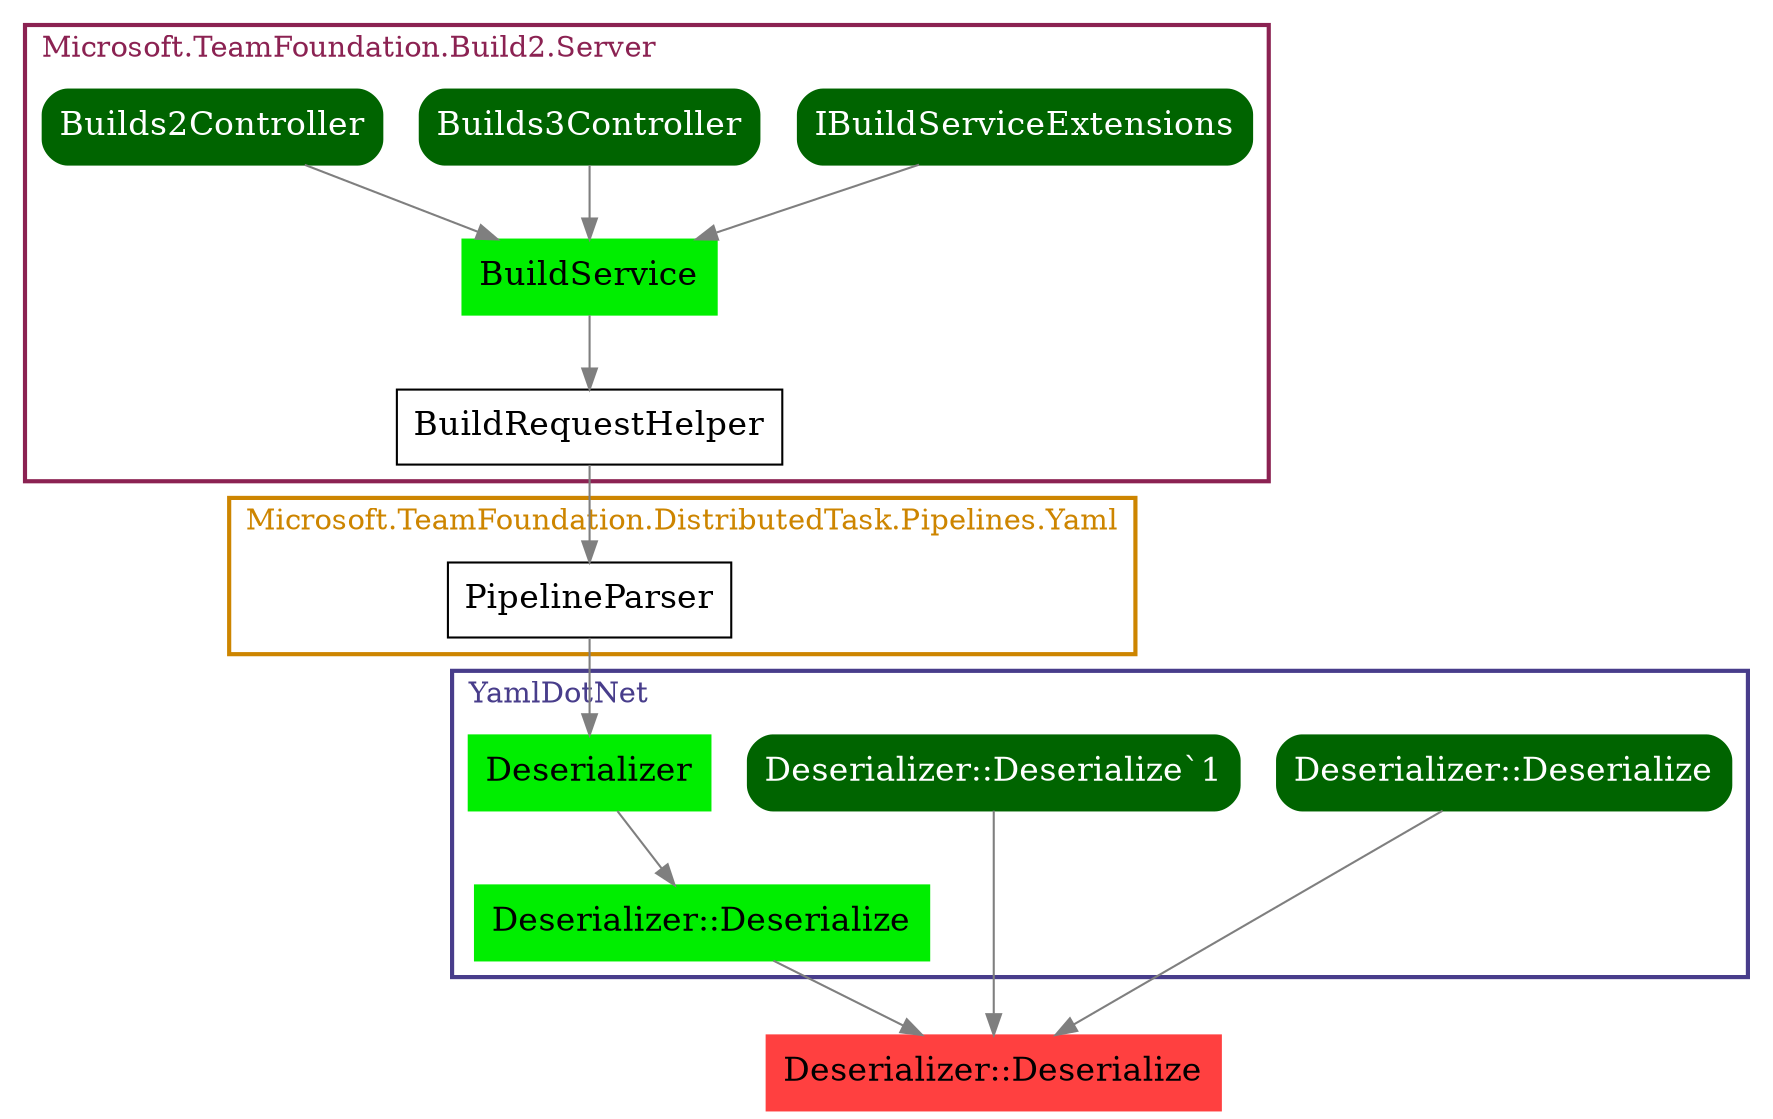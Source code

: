 digraph G {
node [fontsize = 16];
0 [label="Deserializer::Deserialize", shape="box", style="filled", fillcolor="brown1", color="brown1"];
subgraph cluster_0 {
label="YamlDotNet";
color=darkslateblue;
fontcolor=darkslateblue;
penwidth=2;
labeljust=l;
1 [label="Deserializer::Deserialize", shape="box", style="filled", fillcolor="green2", color="green2"];
2 [label="Deserializer::Deserialize`1", shape="box", style="filled, rounded", fillcolor="darkgreen", color="darkgreen", fontcolor="white"];
3 [label="Deserializer::Deserialize", shape="box", style="filled, rounded", fillcolor="darkgreen", color="darkgreen", fontcolor="white"];
4 [label="Deserializer", shape="box", style="filled", fillcolor="green2", color="green2"];
}
subgraph cluster_1 {
label="Microsoft.TeamFoundation.DistributedTask.Pipelines.Yaml";
color=orange3;
fontcolor=orange3;
penwidth=2;
labeljust=l;
5 [label="PipelineParser", shape="box"];
}
subgraph cluster_2 {
label="Microsoft.TeamFoundation.Build2.Server";
color=violetred4;
fontcolor=violetred4;
penwidth=2;
labeljust=l;
6 [label="BuildRequestHelper", shape="box"];
7 [label="BuildService", shape="box", style="filled", fillcolor="green2", color="green2"];
8 [label="IBuildServiceExtensions", shape="box", style="filled, rounded", fillcolor="darkgreen", color="darkgreen", fontcolor="white"];
9 [label="Builds3Controller", shape="box", style="filled, rounded", fillcolor="darkgreen", color="darkgreen", fontcolor="white"];
10 [label="Builds2Controller", shape="box", style="filled, rounded", fillcolor="darkgreen", color="darkgreen", fontcolor="white"];
}
1 -> 0 [color="gray50"];
2 -> 0 [color="gray50"];
3 -> 0 [color="gray50"];
4 -> 1 [color="gray50"];
5 -> 4 [color="gray50"];
6 -> 5 [color="gray50"];
7 -> 6 [color="gray50"];
8 -> 7 [color="gray50"];
9 -> 7 [color="gray50"];
10 -> 7 [color="gray50"];
}

